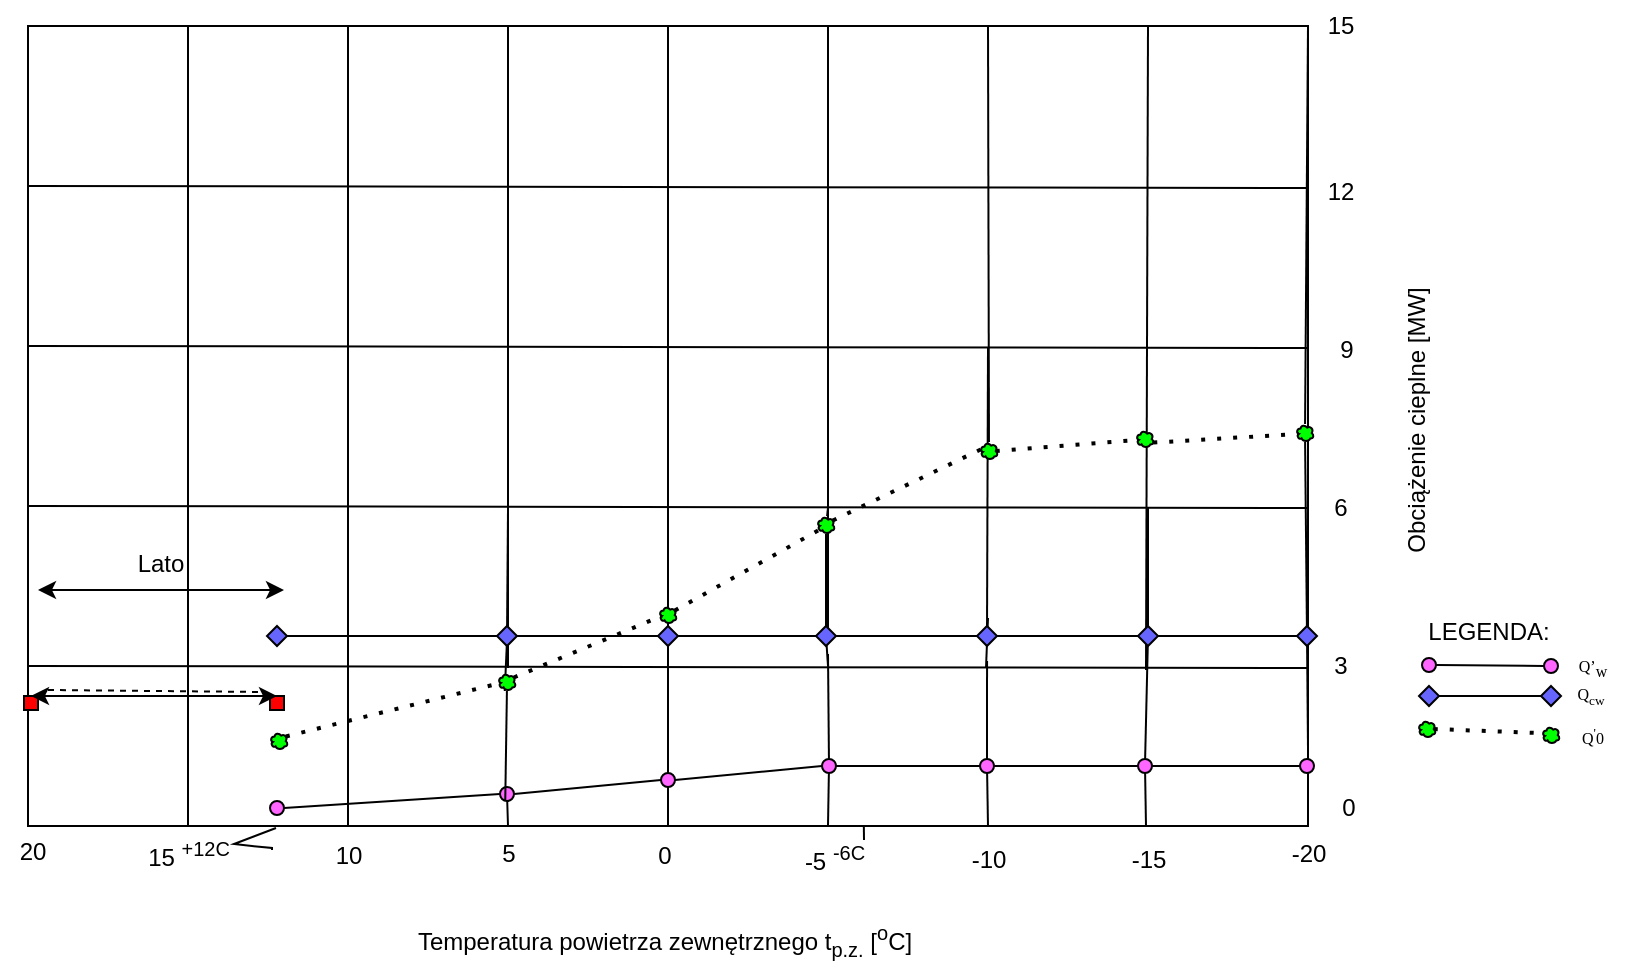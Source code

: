 <mxfile version="21.2.7" type="github">
  <diagram name="Strona-1" id="-JRYBfW9juQkN7pyR8Eu">
    <mxGraphModel dx="1304" dy="720" grid="0" gridSize="10" guides="1" tooltips="1" connect="1" arrows="1" fold="1" page="0" pageScale="1" pageWidth="827" pageHeight="1169" math="0" shadow="0">
      <root>
        <mxCell id="0" />
        <mxCell id="1" parent="0" />
        <mxCell id="MihT_ITXCzOCBIPoqSRt-7" value="" style="rounded=0;whiteSpace=wrap;html=1;" parent="1" vertex="1">
          <mxGeometry x="40" y="40" width="640" height="400" as="geometry" />
        </mxCell>
        <mxCell id="MihT_ITXCzOCBIPoqSRt-12" value="" style="endArrow=none;html=1;rounded=0;" parent="1" edge="1">
          <mxGeometry width="50" height="50" relative="1" as="geometry">
            <mxPoint x="120" y="440" as="sourcePoint" />
            <mxPoint x="120" y="40" as="targetPoint" />
          </mxGeometry>
        </mxCell>
        <mxCell id="MihT_ITXCzOCBIPoqSRt-13" value="" style="endArrow=none;html=1;rounded=0;entryX=0.101;entryY=-0.008;entryDx=0;entryDy=0;entryPerimeter=0;exitX=0.25;exitY=1.001;exitDx=0;exitDy=0;exitPerimeter=0;" parent="1" edge="1" source="MihT_ITXCzOCBIPoqSRt-7">
          <mxGeometry width="50" height="50" relative="1" as="geometry">
            <mxPoint x="200" y="450" as="sourcePoint" />
            <mxPoint x="200" y="40" as="targetPoint" />
          </mxGeometry>
        </mxCell>
        <mxCell id="MihT_ITXCzOCBIPoqSRt-14" value="" style="endArrow=none;html=1;rounded=0;entryX=0.101;entryY=-0.008;entryDx=0;entryDy=0;entryPerimeter=0;" parent="1" edge="1">
          <mxGeometry width="50" height="50" relative="1" as="geometry">
            <mxPoint x="280" y="361" as="sourcePoint" />
            <mxPoint x="280" y="40" as="targetPoint" />
          </mxGeometry>
        </mxCell>
        <mxCell id="MihT_ITXCzOCBIPoqSRt-15" value="" style="endArrow=none;html=1;rounded=0;entryX=0.101;entryY=-0.008;entryDx=0;entryDy=0;entryPerimeter=0;" parent="1" edge="1">
          <mxGeometry width="50" height="50" relative="1" as="geometry">
            <mxPoint x="360" y="342" as="sourcePoint" />
            <mxPoint x="360" y="40" as="targetPoint" />
          </mxGeometry>
        </mxCell>
        <mxCell id="MihT_ITXCzOCBIPoqSRt-16" value="" style="endArrow=none;html=1;rounded=0;entryX=0.101;entryY=-0.008;entryDx=0;entryDy=0;entryPerimeter=0;" parent="1" edge="1">
          <mxGeometry width="50" height="50" relative="1" as="geometry">
            <mxPoint x="440" y="344" as="sourcePoint" />
            <mxPoint x="440" y="40" as="targetPoint" />
          </mxGeometry>
        </mxCell>
        <mxCell id="MihT_ITXCzOCBIPoqSRt-17" value="" style="endArrow=none;html=1;rounded=0;entryX=0.101;entryY=-0.008;entryDx=0;entryDy=0;entryPerimeter=0;" parent="1" edge="1" source="jz41itDfaZis0rMnbhZA-111">
          <mxGeometry width="50" height="50" relative="1" as="geometry">
            <mxPoint x="519" y="361" as="sourcePoint" />
            <mxPoint x="520" y="40" as="targetPoint" />
          </mxGeometry>
        </mxCell>
        <mxCell id="MihT_ITXCzOCBIPoqSRt-18" value="" style="endArrow=none;html=1;rounded=0;entryX=0.875;entryY=0;entryDx=0;entryDy=0;entryPerimeter=0;" parent="1" edge="1" target="MihT_ITXCzOCBIPoqSRt-7">
          <mxGeometry width="50" height="50" relative="1" as="geometry">
            <mxPoint x="599" y="362" as="sourcePoint" />
            <mxPoint x="600" y="37" as="targetPoint" />
          </mxGeometry>
        </mxCell>
        <mxCell id="MihT_ITXCzOCBIPoqSRt-19" value="" style="endArrow=none;html=1;rounded=0;" parent="1" edge="1" source="jz41itDfaZis0rMnbhZA-108">
          <mxGeometry width="50" height="50" relative="1" as="geometry">
            <mxPoint x="680" y="401.5" as="sourcePoint" />
            <mxPoint x="680" y="40" as="targetPoint" />
          </mxGeometry>
        </mxCell>
        <mxCell id="MihT_ITXCzOCBIPoqSRt-21" value="" style="endArrow=none;html=1;rounded=0;exitX=-0.003;exitY=0.775;exitDx=0;exitDy=0;exitPerimeter=0;" parent="1" edge="1">
          <mxGeometry width="50" height="50" relative="1" as="geometry">
            <mxPoint x="40" y="280" as="sourcePoint" />
            <mxPoint x="680" y="281" as="targetPoint" />
          </mxGeometry>
        </mxCell>
        <mxCell id="MihT_ITXCzOCBIPoqSRt-22" value="" style="endArrow=none;html=1;rounded=0;exitX=-0.003;exitY=0.775;exitDx=0;exitDy=0;exitPerimeter=0;" parent="1" edge="1">
          <mxGeometry width="50" height="50" relative="1" as="geometry">
            <mxPoint x="40" y="200" as="sourcePoint" />
            <mxPoint x="680" y="201" as="targetPoint" />
          </mxGeometry>
        </mxCell>
        <mxCell id="MihT_ITXCzOCBIPoqSRt-23" value="" style="endArrow=none;html=1;rounded=0;exitX=-0.003;exitY=0.775;exitDx=0;exitDy=0;exitPerimeter=0;" parent="1" edge="1">
          <mxGeometry width="50" height="50" relative="1" as="geometry">
            <mxPoint x="40" y="120" as="sourcePoint" />
            <mxPoint x="680" y="121" as="targetPoint" />
          </mxGeometry>
        </mxCell>
        <mxCell id="MihT_ITXCzOCBIPoqSRt-24" value="" style="endArrow=none;html=1;rounded=0;exitX=-0.003;exitY=0.775;exitDx=0;exitDy=0;exitPerimeter=0;" parent="1" edge="1">
          <mxGeometry width="50" height="50" relative="1" as="geometry">
            <mxPoint x="40" y="360" as="sourcePoint" />
            <mxPoint x="680" y="361" as="targetPoint" />
          </mxGeometry>
        </mxCell>
        <mxCell id="jz41itDfaZis0rMnbhZA-1" value="20" style="text;html=1;align=center;verticalAlign=middle;resizable=0;points=[];autosize=1;strokeColor=none;fillColor=none;" vertex="1" parent="1">
          <mxGeometry x="26" y="440" width="31" height="26" as="geometry" />
        </mxCell>
        <mxCell id="jz41itDfaZis0rMnbhZA-2" value="15 &lt;sup&gt;+12C&lt;/sup&gt;" style="text;html=1;align=center;verticalAlign=middle;resizable=0;points=[];autosize=1;strokeColor=none;fillColor=none;" vertex="1" parent="1">
          <mxGeometry x="90" y="439" width="59" height="29" as="geometry" />
        </mxCell>
        <mxCell id="jz41itDfaZis0rMnbhZA-3" value="10" style="text;html=1;align=center;verticalAlign=middle;resizable=0;points=[];autosize=1;strokeColor=none;fillColor=none;" vertex="1" parent="1">
          <mxGeometry x="184" y="442" width="31" height="26" as="geometry" />
        </mxCell>
        <mxCell id="jz41itDfaZis0rMnbhZA-4" value="5" style="text;html=1;align=center;verticalAlign=middle;resizable=0;points=[];autosize=1;strokeColor=none;fillColor=none;" vertex="1" parent="1">
          <mxGeometry x="267" y="440.5" width="25" height="26" as="geometry" />
        </mxCell>
        <mxCell id="jz41itDfaZis0rMnbhZA-5" value="0" style="text;html=1;align=center;verticalAlign=middle;resizable=0;points=[];autosize=1;strokeColor=none;fillColor=none;" vertex="1" parent="1">
          <mxGeometry x="345" y="442" width="25" height="26" as="geometry" />
        </mxCell>
        <mxCell id="jz41itDfaZis0rMnbhZA-6" value="-5 &lt;sup&gt;-6C&lt;/sup&gt;" style="text;html=1;align=center;verticalAlign=middle;resizable=0;points=[];autosize=1;strokeColor=none;fillColor=none;" vertex="1" parent="1">
          <mxGeometry x="419" y="441" width="48" height="29" as="geometry" />
        </mxCell>
        <mxCell id="jz41itDfaZis0rMnbhZA-7" value="-10" style="text;html=1;align=center;verticalAlign=middle;resizable=0;points=[];autosize=1;strokeColor=none;fillColor=none;" vertex="1" parent="1">
          <mxGeometry x="502" y="444" width="35" height="26" as="geometry" />
        </mxCell>
        <mxCell id="jz41itDfaZis0rMnbhZA-8" value="-15" style="text;html=1;align=center;verticalAlign=middle;resizable=0;points=[];autosize=1;strokeColor=none;fillColor=none;" vertex="1" parent="1">
          <mxGeometry x="582" y="443.5" width="35" height="26" as="geometry" />
        </mxCell>
        <mxCell id="jz41itDfaZis0rMnbhZA-9" value="-20" style="text;html=1;align=center;verticalAlign=middle;resizable=0;points=[];autosize=1;strokeColor=none;fillColor=none;" vertex="1" parent="1">
          <mxGeometry x="662" y="441" width="35" height="26" as="geometry" />
        </mxCell>
        <mxCell id="jz41itDfaZis0rMnbhZA-10" value="0" style="text;html=1;align=center;verticalAlign=middle;resizable=0;points=[];autosize=1;strokeColor=none;fillColor=none;" vertex="1" parent="1">
          <mxGeometry x="687" y="418" width="25" height="26" as="geometry" />
        </mxCell>
        <mxCell id="jz41itDfaZis0rMnbhZA-11" value="3" style="text;html=1;align=center;verticalAlign=middle;resizable=0;points=[];autosize=1;strokeColor=none;fillColor=none;" vertex="1" parent="1">
          <mxGeometry x="683" y="347" width="25" height="26" as="geometry" />
        </mxCell>
        <mxCell id="jz41itDfaZis0rMnbhZA-12" value="15" style="text;html=1;align=center;verticalAlign=middle;resizable=0;points=[];autosize=1;strokeColor=none;fillColor=none;" vertex="1" parent="1">
          <mxGeometry x="680" y="27" width="31" height="26" as="geometry" />
        </mxCell>
        <mxCell id="jz41itDfaZis0rMnbhZA-13" value="12" style="text;html=1;align=center;verticalAlign=middle;resizable=0;points=[];autosize=1;strokeColor=none;fillColor=none;" vertex="1" parent="1">
          <mxGeometry x="680" y="110" width="31" height="26" as="geometry" />
        </mxCell>
        <mxCell id="jz41itDfaZis0rMnbhZA-14" value="6" style="text;html=1;align=center;verticalAlign=middle;resizable=0;points=[];autosize=1;strokeColor=none;fillColor=none;" vertex="1" parent="1">
          <mxGeometry x="683" y="268" width="25" height="26" as="geometry" />
        </mxCell>
        <mxCell id="jz41itDfaZis0rMnbhZA-15" value="9" style="text;html=1;align=center;verticalAlign=middle;resizable=0;points=[];autosize=1;strokeColor=none;fillColor=none;" vertex="1" parent="1">
          <mxGeometry x="686" y="189" width="25" height="26" as="geometry" />
        </mxCell>
        <mxCell id="jz41itDfaZis0rMnbhZA-16" value="Temperatura powietrza zewnętrznego t&lt;sub&gt;p.z.&lt;/sub&gt;&amp;nbsp;[&lt;sup&gt;o&lt;/sup&gt;C]" style="text;html=1;align=center;verticalAlign=middle;resizable=0;points=[];autosize=1;strokeColor=none;fillColor=none;" vertex="1" parent="1">
          <mxGeometry x="225" y="482" width="265" height="32" as="geometry" />
        </mxCell>
        <mxCell id="jz41itDfaZis0rMnbhZA-17" value="Obciążenie cieplne [MW]" style="text;html=1;align=center;verticalAlign=middle;resizable=0;points=[];autosize=1;strokeColor=none;fillColor=none;rotation=270;" vertex="1" parent="1">
          <mxGeometry x="659" y="225" width="151" height="26" as="geometry" />
        </mxCell>
        <mxCell id="jz41itDfaZis0rMnbhZA-18" value="" style="whiteSpace=wrap;html=1;aspect=fixed;fillColor=#FF0000;" vertex="1" parent="1">
          <mxGeometry x="38" y="375" width="7" height="7" as="geometry" />
        </mxCell>
        <mxCell id="jz41itDfaZis0rMnbhZA-19" value="" style="whiteSpace=wrap;html=1;aspect=fixed;fillColor=#FF0000;" vertex="1" parent="1">
          <mxGeometry x="161" y="375" width="7" height="7" as="geometry" />
        </mxCell>
        <mxCell id="jz41itDfaZis0rMnbhZA-20" value="" style="ellipse;whiteSpace=wrap;html=1;aspect=fixed;fillColor=#FF66FF;" vertex="1" parent="1">
          <mxGeometry x="161" y="427.5" width="7" height="7" as="geometry" />
        </mxCell>
        <mxCell id="jz41itDfaZis0rMnbhZA-22" value="" style="endArrow=none;html=1;rounded=0;" edge="1" parent="1" source="jz41itDfaZis0rMnbhZA-88">
          <mxGeometry width="50" height="50" relative="1" as="geometry">
            <mxPoint x="280" y="359" as="sourcePoint" />
            <mxPoint x="280" y="282" as="targetPoint" />
          </mxGeometry>
        </mxCell>
        <mxCell id="jz41itDfaZis0rMnbhZA-24" value="" style="endArrow=none;html=1;rounded=0;" edge="1" parent="1" source="jz41itDfaZis0rMnbhZA-115">
          <mxGeometry width="50" height="50" relative="1" as="geometry">
            <mxPoint x="360" y="355" as="sourcePoint" />
            <mxPoint x="360" y="279" as="targetPoint" />
          </mxGeometry>
        </mxCell>
        <mxCell id="jz41itDfaZis0rMnbhZA-26" value="" style="endArrow=none;html=1;rounded=0;" edge="1" parent="1" source="jz41itDfaZis0rMnbhZA-113">
          <mxGeometry width="50" height="50" relative="1" as="geometry">
            <mxPoint x="440" y="360" as="sourcePoint" />
            <mxPoint x="440" y="281" as="targetPoint" />
          </mxGeometry>
        </mxCell>
        <mxCell id="jz41itDfaZis0rMnbhZA-30" value="" style="endArrow=none;html=1;rounded=0;" edge="1" parent="1" source="jz41itDfaZis0rMnbhZA-80">
          <mxGeometry width="50" height="50" relative="1" as="geometry">
            <mxPoint x="599" y="440" as="sourcePoint" />
            <mxPoint x="600" y="281" as="targetPoint" />
          </mxGeometry>
        </mxCell>
        <mxCell id="jz41itDfaZis0rMnbhZA-31" value="" style="endArrow=none;html=1;rounded=0;exitX=0.375;exitY=1;exitDx=0;exitDy=0;exitPerimeter=0;" edge="1" parent="1" source="jz41itDfaZis0rMnbhZA-117">
          <mxGeometry width="50" height="50" relative="1" as="geometry">
            <mxPoint x="280" y="440" as="sourcePoint" />
            <mxPoint x="279.517" y="347.0" as="targetPoint" />
          </mxGeometry>
        </mxCell>
        <mxCell id="jz41itDfaZis0rMnbhZA-32" value="" style="endArrow=none;html=1;rounded=0;" edge="1" parent="1" source="jz41itDfaZis0rMnbhZA-42">
          <mxGeometry width="50" height="50" relative="1" as="geometry">
            <mxPoint x="520" y="440" as="sourcePoint" />
            <mxPoint x="519.52" y="357.5" as="targetPoint" />
          </mxGeometry>
        </mxCell>
        <mxCell id="jz41itDfaZis0rMnbhZA-33" value="" style="endArrow=none;html=1;rounded=0;" edge="1" parent="1" source="jz41itDfaZis0rMnbhZA-38">
          <mxGeometry width="50" height="50" relative="1" as="geometry">
            <mxPoint x="360" y="440" as="sourcePoint" />
            <mxPoint x="360" y="352" as="targetPoint" />
          </mxGeometry>
        </mxCell>
        <mxCell id="jz41itDfaZis0rMnbhZA-34" value="" style="endArrow=none;html=1;rounded=0;" edge="1" parent="1" source="jz41itDfaZis0rMnbhZA-40">
          <mxGeometry width="50" height="50" relative="1" as="geometry">
            <mxPoint x="440" y="440" as="sourcePoint" />
            <mxPoint x="440" y="354" as="targetPoint" />
          </mxGeometry>
        </mxCell>
        <mxCell id="jz41itDfaZis0rMnbhZA-37" value="" style="endArrow=none;html=1;rounded=0;exitX=0.375;exitY=1;exitDx=0;exitDy=0;exitPerimeter=0;" edge="1" parent="1" source="MihT_ITXCzOCBIPoqSRt-7" target="jz41itDfaZis0rMnbhZA-36">
          <mxGeometry width="50" height="50" relative="1" as="geometry">
            <mxPoint x="280" y="440" as="sourcePoint" />
            <mxPoint x="279.517" y="347.0" as="targetPoint" />
          </mxGeometry>
        </mxCell>
        <mxCell id="jz41itDfaZis0rMnbhZA-36" value="" style="ellipse;whiteSpace=wrap;html=1;aspect=fixed;fillColor=#FF66FF;" vertex="1" parent="1">
          <mxGeometry x="276" y="420.5" width="7" height="7" as="geometry" />
        </mxCell>
        <mxCell id="jz41itDfaZis0rMnbhZA-39" value="" style="endArrow=none;html=1;rounded=0;" edge="1" parent="1" target="jz41itDfaZis0rMnbhZA-38">
          <mxGeometry width="50" height="50" relative="1" as="geometry">
            <mxPoint x="360" y="440" as="sourcePoint" />
            <mxPoint x="360" y="352" as="targetPoint" />
          </mxGeometry>
        </mxCell>
        <mxCell id="jz41itDfaZis0rMnbhZA-38" value="" style="ellipse;whiteSpace=wrap;html=1;aspect=fixed;fillColor=#FF66FF;" vertex="1" parent="1">
          <mxGeometry x="356.5" y="413.5" width="7" height="7" as="geometry" />
        </mxCell>
        <mxCell id="jz41itDfaZis0rMnbhZA-41" value="" style="endArrow=none;html=1;rounded=0;" edge="1" parent="1" target="jz41itDfaZis0rMnbhZA-40">
          <mxGeometry width="50" height="50" relative="1" as="geometry">
            <mxPoint x="440" y="440" as="sourcePoint" />
            <mxPoint x="440" y="354" as="targetPoint" />
          </mxGeometry>
        </mxCell>
        <mxCell id="jz41itDfaZis0rMnbhZA-40" value="" style="ellipse;whiteSpace=wrap;html=1;aspect=fixed;fillColor=#FF66FF;" vertex="1" parent="1">
          <mxGeometry x="437" y="406.5" width="7" height="7" as="geometry" />
        </mxCell>
        <mxCell id="jz41itDfaZis0rMnbhZA-43" value="" style="endArrow=none;html=1;rounded=0;" edge="1" parent="1" target="jz41itDfaZis0rMnbhZA-42">
          <mxGeometry width="50" height="50" relative="1" as="geometry">
            <mxPoint x="520" y="440" as="sourcePoint" />
            <mxPoint x="519.52" y="357.5" as="targetPoint" />
          </mxGeometry>
        </mxCell>
        <mxCell id="jz41itDfaZis0rMnbhZA-42" value="" style="ellipse;whiteSpace=wrap;html=1;aspect=fixed;fillColor=#FF66FF;" vertex="1" parent="1">
          <mxGeometry x="516" y="406.5" width="7" height="7" as="geometry" />
        </mxCell>
        <mxCell id="jz41itDfaZis0rMnbhZA-45" value="" style="endArrow=none;html=1;rounded=0;" edge="1" parent="1" target="jz41itDfaZis0rMnbhZA-44">
          <mxGeometry width="50" height="50" relative="1" as="geometry">
            <mxPoint x="599" y="440" as="sourcePoint" />
            <mxPoint x="600" y="281" as="targetPoint" />
          </mxGeometry>
        </mxCell>
        <mxCell id="jz41itDfaZis0rMnbhZA-44" value="" style="ellipse;whiteSpace=wrap;html=1;aspect=fixed;fillColor=#FF66FF;" vertex="1" parent="1">
          <mxGeometry x="595" y="406.5" width="7" height="7" as="geometry" />
        </mxCell>
        <mxCell id="jz41itDfaZis0rMnbhZA-46" value="" style="endArrow=classic;startArrow=classic;html=1;rounded=0;exitX=0.5;exitY=0;exitDx=0;exitDy=0;entryX=0.5;entryY=0;entryDx=0;entryDy=0;" edge="1" parent="1" source="jz41itDfaZis0rMnbhZA-18" target="jz41itDfaZis0rMnbhZA-19">
          <mxGeometry width="50" height="50" relative="1" as="geometry">
            <mxPoint x="156" y="385" as="sourcePoint" />
            <mxPoint x="206" y="335" as="targetPoint" />
          </mxGeometry>
        </mxCell>
        <mxCell id="jz41itDfaZis0rMnbhZA-47" value="" style="endArrow=classic;startArrow=classic;html=1;rounded=0;exitX=0.5;exitY=0;exitDx=0;exitDy=0;entryX=0.5;entryY=0;entryDx=0;entryDy=0;" edge="1" parent="1">
          <mxGeometry width="50" height="50" relative="1" as="geometry">
            <mxPoint x="45" y="322" as="sourcePoint" />
            <mxPoint x="168" y="322" as="targetPoint" />
          </mxGeometry>
        </mxCell>
        <mxCell id="jz41itDfaZis0rMnbhZA-48" value="Lato" style="text;html=1;align=center;verticalAlign=middle;resizable=0;points=[];autosize=1;strokeColor=none;fillColor=none;" vertex="1" parent="1">
          <mxGeometry x="85" y="296" width="41" height="26" as="geometry" />
        </mxCell>
        <mxCell id="jz41itDfaZis0rMnbhZA-49" value="" style="endArrow=none;dashed=1;html=1;rounded=0;" edge="1" parent="1">
          <mxGeometry width="50" height="50" relative="1" as="geometry">
            <mxPoint x="50" y="372" as="sourcePoint" />
            <mxPoint x="158" y="373" as="targetPoint" />
          </mxGeometry>
        </mxCell>
        <mxCell id="jz41itDfaZis0rMnbhZA-51" value="" style="endArrow=none;html=1;rounded=0;entryX=0.653;entryY=1.001;entryDx=0;entryDy=0;entryPerimeter=0;" edge="1" parent="1" target="MihT_ITXCzOCBIPoqSRt-7">
          <mxGeometry width="50" height="50" relative="1" as="geometry">
            <mxPoint x="458" y="447" as="sourcePoint" />
            <mxPoint x="544.5" y="479" as="targetPoint" />
            <Array as="points">
              <mxPoint x="458" y="447" />
            </Array>
          </mxGeometry>
        </mxCell>
        <mxCell id="jz41itDfaZis0rMnbhZA-52" value="" style="endArrow=none;html=1;rounded=0;" edge="1" parent="1">
          <mxGeometry width="50" height="50" relative="1" as="geometry">
            <mxPoint x="162" y="451" as="sourcePoint" />
            <mxPoint x="164" y="441" as="targetPoint" />
            <Array as="points">
              <mxPoint x="162" y="452" />
              <mxPoint x="162" y="451" />
              <mxPoint x="152" y="450" />
              <mxPoint x="143" y="449" />
            </Array>
          </mxGeometry>
        </mxCell>
        <mxCell id="jz41itDfaZis0rMnbhZA-54" value="" style="endArrow=none;html=1;rounded=0;exitX=1;exitY=0.5;exitDx=0;exitDy=0;entryX=0;entryY=0.5;entryDx=0;entryDy=0;" edge="1" parent="1" source="jz41itDfaZis0rMnbhZA-20" target="jz41itDfaZis0rMnbhZA-36">
          <mxGeometry width="50" height="50" relative="1" as="geometry">
            <mxPoint x="213" y="401" as="sourcePoint" />
            <mxPoint x="263" y="351" as="targetPoint" />
          </mxGeometry>
        </mxCell>
        <mxCell id="jz41itDfaZis0rMnbhZA-55" value="" style="endArrow=none;html=1;rounded=0;exitX=1;exitY=0.5;exitDx=0;exitDy=0;entryX=0;entryY=0.5;entryDx=0;entryDy=0;" edge="1" parent="1" source="jz41itDfaZis0rMnbhZA-36" target="jz41itDfaZis0rMnbhZA-38">
          <mxGeometry width="50" height="50" relative="1" as="geometry">
            <mxPoint x="213" y="401" as="sourcePoint" />
            <mxPoint x="263" y="351" as="targetPoint" />
          </mxGeometry>
        </mxCell>
        <mxCell id="jz41itDfaZis0rMnbhZA-56" value="" style="endArrow=none;html=1;rounded=0;exitX=1;exitY=0.5;exitDx=0;exitDy=0;entryX=0;entryY=0.5;entryDx=0;entryDy=0;" edge="1" parent="1" source="jz41itDfaZis0rMnbhZA-38" target="jz41itDfaZis0rMnbhZA-40">
          <mxGeometry width="50" height="50" relative="1" as="geometry">
            <mxPoint x="350" y="384" as="sourcePoint" />
            <mxPoint x="400" y="334" as="targetPoint" />
          </mxGeometry>
        </mxCell>
        <mxCell id="jz41itDfaZis0rMnbhZA-57" value="" style="endArrow=none;html=1;rounded=0;exitX=1;exitY=0.5;exitDx=0;exitDy=0;entryX=0;entryY=0.5;entryDx=0;entryDy=0;" edge="1" parent="1" source="jz41itDfaZis0rMnbhZA-40" target="jz41itDfaZis0rMnbhZA-42">
          <mxGeometry width="50" height="50" relative="1" as="geometry">
            <mxPoint x="437" y="397" as="sourcePoint" />
            <mxPoint x="487" y="347" as="targetPoint" />
          </mxGeometry>
        </mxCell>
        <mxCell id="jz41itDfaZis0rMnbhZA-58" value="" style="ellipse;whiteSpace=wrap;html=1;aspect=fixed;fillColor=#FF66FF;" vertex="1" parent="1">
          <mxGeometry x="676" y="406.5" width="7" height="7" as="geometry" />
        </mxCell>
        <mxCell id="jz41itDfaZis0rMnbhZA-59" value="" style="endArrow=none;html=1;rounded=0;exitX=1;exitY=0.5;exitDx=0;exitDy=0;entryX=0;entryY=0.5;entryDx=0;entryDy=0;" edge="1" parent="1" source="jz41itDfaZis0rMnbhZA-42" target="jz41itDfaZis0rMnbhZA-44">
          <mxGeometry width="50" height="50" relative="1" as="geometry">
            <mxPoint x="517" y="379" as="sourcePoint" />
            <mxPoint x="567" y="329" as="targetPoint" />
          </mxGeometry>
        </mxCell>
        <mxCell id="jz41itDfaZis0rMnbhZA-60" value="" style="endArrow=none;html=1;rounded=0;exitX=1;exitY=0.5;exitDx=0;exitDy=0;entryX=0;entryY=0.5;entryDx=0;entryDy=0;" edge="1" parent="1" source="jz41itDfaZis0rMnbhZA-44" target="jz41itDfaZis0rMnbhZA-58">
          <mxGeometry width="50" height="50" relative="1" as="geometry">
            <mxPoint x="517" y="379" as="sourcePoint" />
            <mxPoint x="567" y="329" as="targetPoint" />
          </mxGeometry>
        </mxCell>
        <mxCell id="jz41itDfaZis0rMnbhZA-61" value="LEGENDA:" style="text;html=1;align=center;verticalAlign=middle;resizable=0;points=[];autosize=1;strokeColor=none;fillColor=none;" vertex="1" parent="1">
          <mxGeometry x="730" y="330" width="79" height="26" as="geometry" />
        </mxCell>
        <mxCell id="jz41itDfaZis0rMnbhZA-70" value="" style="ellipse;whiteSpace=wrap;html=1;aspect=fixed;fillColor=#FF66FF;" vertex="1" parent="1">
          <mxGeometry x="737" y="356" width="7" height="7" as="geometry" />
        </mxCell>
        <mxCell id="jz41itDfaZis0rMnbhZA-71" value="" style="ellipse;whiteSpace=wrap;html=1;aspect=fixed;fillColor=#FF66FF;" vertex="1" parent="1">
          <mxGeometry x="798" y="356.5" width="7" height="7" as="geometry" />
        </mxCell>
        <mxCell id="jz41itDfaZis0rMnbhZA-72" value="" style="endArrow=none;html=1;rounded=0;exitX=1;exitY=0.5;exitDx=0;exitDy=0;entryX=0;entryY=0.5;entryDx=0;entryDy=0;" edge="1" parent="1" source="jz41itDfaZis0rMnbhZA-70" target="jz41itDfaZis0rMnbhZA-71">
          <mxGeometry width="50" height="50" relative="1" as="geometry">
            <mxPoint x="697" y="425" as="sourcePoint" />
            <mxPoint x="747" y="375" as="targetPoint" />
          </mxGeometry>
        </mxCell>
        <mxCell id="jz41itDfaZis0rMnbhZA-73" value="&lt;span data-darkreader-inline-bgcolor=&quot;&quot; data-darkreader-inline-color=&quot;&quot; style=&quot;font-size: 8px; font-family: &amp;quot;Times New Roman&amp;quot;; color: rgb(0, 0, 0); background-color: transparent; font-variant-numeric: normal; font-variant-east-asian: normal; font-variant-alternates: normal; vertical-align: baseline; --darkreader-inline-color:#e8e6e3; --darkreader-inline-bgcolor:transparent;&quot;&gt;Q’&lt;/span&gt;&lt;span data-darkreader-inline-bgcolor=&quot;&quot; data-darkreader-inline-color=&quot;&quot; style=&quot;font-size: 8px; font-family: &amp;quot;Times New Roman&amp;quot;; color: rgb(0, 0, 0); background-color: transparent; font-variant-numeric: normal; font-variant-east-asian: normal; font-variant-alternates: normal; --darkreader-inline-color:#e8e6e3; --darkreader-inline-bgcolor:transparent;&quot;&gt;&lt;sub style=&quot;font-size: 8px;&quot;&gt;w&lt;/sub&gt;&lt;/span&gt;&lt;span id=&quot;docs-internal-guid-cf39cb7c-7fff-1831-65c1-8d7ece0f6080&quot; style=&quot;font-size: 8px;&quot;&gt;&lt;/span&gt;" style="text;html=1;align=center;verticalAlign=middle;resizable=0;points=[];autosize=1;strokeColor=none;fillColor=none;fontSize=8;" vertex="1" parent="1">
          <mxGeometry x="806" y="350" width="32" height="24" as="geometry" />
        </mxCell>
        <mxCell id="jz41itDfaZis0rMnbhZA-79" value="" style="endArrow=none;html=1;rounded=0;" edge="1" parent="1" target="jz41itDfaZis0rMnbhZA-78">
          <mxGeometry width="50" height="50" relative="1" as="geometry">
            <mxPoint x="680" y="401.5" as="sourcePoint" />
            <mxPoint x="680" y="40" as="targetPoint" />
          </mxGeometry>
        </mxCell>
        <mxCell id="jz41itDfaZis0rMnbhZA-78" value="" style="rhombus;whiteSpace=wrap;html=1;fillColor=#6666FF;" vertex="1" parent="1">
          <mxGeometry x="674.5" y="340" width="10" height="10" as="geometry" />
        </mxCell>
        <mxCell id="jz41itDfaZis0rMnbhZA-81" value="" style="endArrow=none;html=1;rounded=0;" edge="1" parent="1" source="jz41itDfaZis0rMnbhZA-44" target="jz41itDfaZis0rMnbhZA-80">
          <mxGeometry width="50" height="50" relative="1" as="geometry">
            <mxPoint x="599" y="407" as="sourcePoint" />
            <mxPoint x="600" y="281" as="targetPoint" />
          </mxGeometry>
        </mxCell>
        <mxCell id="jz41itDfaZis0rMnbhZA-80" value="" style="rhombus;whiteSpace=wrap;html=1;fillColor=#6666FF;" vertex="1" parent="1">
          <mxGeometry x="595" y="340" width="10" height="10" as="geometry" />
        </mxCell>
        <mxCell id="jz41itDfaZis0rMnbhZA-83" value="" style="endArrow=none;html=1;rounded=0;" edge="1" parent="1">
          <mxGeometry width="50" height="50" relative="1" as="geometry">
            <mxPoint x="519" y="361" as="sourcePoint" />
            <mxPoint x="520" y="336" as="targetPoint" />
          </mxGeometry>
        </mxCell>
        <mxCell id="jz41itDfaZis0rMnbhZA-82" value="" style="rhombus;whiteSpace=wrap;html=1;fillColor=#6666FF;" vertex="1" parent="1">
          <mxGeometry x="514.5" y="340" width="10" height="10" as="geometry" />
        </mxCell>
        <mxCell id="jz41itDfaZis0rMnbhZA-85" value="" style="endArrow=none;html=1;rounded=0;" edge="1" parent="1" target="jz41itDfaZis0rMnbhZA-84">
          <mxGeometry width="50" height="50" relative="1" as="geometry">
            <mxPoint x="440" y="360" as="sourcePoint" />
            <mxPoint x="440" y="281" as="targetPoint" />
          </mxGeometry>
        </mxCell>
        <mxCell id="jz41itDfaZis0rMnbhZA-84" value="" style="rhombus;whiteSpace=wrap;html=1;fillColor=#6666FF;" vertex="1" parent="1">
          <mxGeometry x="434" y="340" width="10" height="10" as="geometry" />
        </mxCell>
        <mxCell id="jz41itDfaZis0rMnbhZA-87" value="" style="endArrow=none;html=1;rounded=0;" edge="1" parent="1" target="jz41itDfaZis0rMnbhZA-86">
          <mxGeometry width="50" height="50" relative="1" as="geometry">
            <mxPoint x="360" y="355" as="sourcePoint" />
            <mxPoint x="360" y="279" as="targetPoint" />
          </mxGeometry>
        </mxCell>
        <mxCell id="jz41itDfaZis0rMnbhZA-86" value="" style="rhombus;whiteSpace=wrap;html=1;fillColor=#6666FF;" vertex="1" parent="1">
          <mxGeometry x="355" y="340" width="10" height="10" as="geometry" />
        </mxCell>
        <mxCell id="jz41itDfaZis0rMnbhZA-89" value="" style="endArrow=none;html=1;rounded=0;" edge="1" parent="1" target="jz41itDfaZis0rMnbhZA-88">
          <mxGeometry width="50" height="50" relative="1" as="geometry">
            <mxPoint x="280" y="359" as="sourcePoint" />
            <mxPoint x="280" y="282" as="targetPoint" />
          </mxGeometry>
        </mxCell>
        <mxCell id="jz41itDfaZis0rMnbhZA-88" value="" style="rhombus;whiteSpace=wrap;html=1;fillColor=#6666FF;" vertex="1" parent="1">
          <mxGeometry x="274.5" y="340" width="10" height="10" as="geometry" />
        </mxCell>
        <mxCell id="jz41itDfaZis0rMnbhZA-90" value="" style="rhombus;whiteSpace=wrap;html=1;fillColor=#6666FF;" vertex="1" parent="1">
          <mxGeometry x="159.5" y="340" width="10" height="10" as="geometry" />
        </mxCell>
        <mxCell id="jz41itDfaZis0rMnbhZA-91" value="" style="endArrow=none;html=1;rounded=0;exitX=1;exitY=0.5;exitDx=0;exitDy=0;entryX=0;entryY=0.5;entryDx=0;entryDy=0;" edge="1" parent="1" source="jz41itDfaZis0rMnbhZA-90" target="jz41itDfaZis0rMnbhZA-88">
          <mxGeometry width="50" height="50" relative="1" as="geometry">
            <mxPoint x="244" y="354" as="sourcePoint" />
            <mxPoint x="294" y="304" as="targetPoint" />
          </mxGeometry>
        </mxCell>
        <mxCell id="jz41itDfaZis0rMnbhZA-92" value="" style="endArrow=none;html=1;rounded=0;exitX=1;exitY=0.5;exitDx=0;exitDy=0;entryX=0;entryY=0.5;entryDx=0;entryDy=0;" edge="1" parent="1" source="jz41itDfaZis0rMnbhZA-88" target="jz41itDfaZis0rMnbhZA-86">
          <mxGeometry width="50" height="50" relative="1" as="geometry">
            <mxPoint x="244" y="354" as="sourcePoint" />
            <mxPoint x="294" y="304" as="targetPoint" />
          </mxGeometry>
        </mxCell>
        <mxCell id="jz41itDfaZis0rMnbhZA-93" value="" style="endArrow=none;html=1;rounded=0;exitX=1;exitY=0.5;exitDx=0;exitDy=0;entryX=0;entryY=0.5;entryDx=0;entryDy=0;" edge="1" parent="1" source="jz41itDfaZis0rMnbhZA-86" target="jz41itDfaZis0rMnbhZA-84">
          <mxGeometry width="50" height="50" relative="1" as="geometry">
            <mxPoint x="430" y="343" as="sourcePoint" />
            <mxPoint x="480" y="293" as="targetPoint" />
          </mxGeometry>
        </mxCell>
        <mxCell id="jz41itDfaZis0rMnbhZA-94" value="" style="endArrow=none;html=1;rounded=0;exitX=1;exitY=0.5;exitDx=0;exitDy=0;entryX=0;entryY=0.5;entryDx=0;entryDy=0;" edge="1" parent="1" source="jz41itDfaZis0rMnbhZA-84" target="jz41itDfaZis0rMnbhZA-82">
          <mxGeometry width="50" height="50" relative="1" as="geometry">
            <mxPoint x="430" y="343" as="sourcePoint" />
            <mxPoint x="480" y="293" as="targetPoint" />
          </mxGeometry>
        </mxCell>
        <mxCell id="jz41itDfaZis0rMnbhZA-95" value="" style="endArrow=none;html=1;rounded=0;exitX=1;exitY=0.5;exitDx=0;exitDy=0;entryX=0;entryY=0.5;entryDx=0;entryDy=0;" edge="1" parent="1" source="jz41itDfaZis0rMnbhZA-82" target="jz41itDfaZis0rMnbhZA-80">
          <mxGeometry width="50" height="50" relative="1" as="geometry">
            <mxPoint x="483" y="278" as="sourcePoint" />
            <mxPoint x="533" y="228" as="targetPoint" />
          </mxGeometry>
        </mxCell>
        <mxCell id="jz41itDfaZis0rMnbhZA-97" value="" style="endArrow=none;html=1;rounded=0;exitX=1;exitY=0.5;exitDx=0;exitDy=0;entryX=0;entryY=0.5;entryDx=0;entryDy=0;" edge="1" parent="1" source="jz41itDfaZis0rMnbhZA-80" target="jz41itDfaZis0rMnbhZA-78">
          <mxGeometry width="50" height="50" relative="1" as="geometry">
            <mxPoint x="483" y="278" as="sourcePoint" />
            <mxPoint x="533" y="228" as="targetPoint" />
          </mxGeometry>
        </mxCell>
        <mxCell id="jz41itDfaZis0rMnbhZA-98" value="" style="rhombus;whiteSpace=wrap;html=1;fillColor=#6666FF;" vertex="1" parent="1">
          <mxGeometry x="735.5" y="370" width="10" height="10" as="geometry" />
        </mxCell>
        <mxCell id="jz41itDfaZis0rMnbhZA-99" value="" style="rhombus;whiteSpace=wrap;html=1;fillColor=#6666FF;" vertex="1" parent="1">
          <mxGeometry x="796.5" y="370" width="10" height="10" as="geometry" />
        </mxCell>
        <mxCell id="jz41itDfaZis0rMnbhZA-100" value="" style="endArrow=none;html=1;rounded=0;exitX=1;exitY=0.5;exitDx=0;exitDy=0;entryX=0;entryY=0.5;entryDx=0;entryDy=0;" edge="1" parent="1" source="jz41itDfaZis0rMnbhZA-98" target="jz41itDfaZis0rMnbhZA-99">
          <mxGeometry width="50" height="50" relative="1" as="geometry">
            <mxPoint x="624" y="351" as="sourcePoint" />
            <mxPoint x="674" y="301" as="targetPoint" />
          </mxGeometry>
        </mxCell>
        <mxCell id="jz41itDfaZis0rMnbhZA-101" value="&lt;font face=&quot;Times New Roman&quot;&gt;Q&lt;sub&gt;cw&lt;/sub&gt;&lt;/font&gt;" style="text;html=1;align=center;verticalAlign=middle;resizable=0;points=[];autosize=1;strokeColor=none;fillColor=none;fontSize=8;" vertex="1" parent="1">
          <mxGeometry x="805" y="363" width="32" height="24" as="geometry" />
        </mxCell>
        <mxCell id="jz41itDfaZis0rMnbhZA-104" value="" style="ellipse;shape=cloud;whiteSpace=wrap;html=1;fillColor=#00FF00;" vertex="1" parent="1">
          <mxGeometry x="735" y="387" width="9" height="9" as="geometry" />
        </mxCell>
        <mxCell id="jz41itDfaZis0rMnbhZA-105" value="" style="ellipse;shape=cloud;whiteSpace=wrap;html=1;fillColor=#00FF00;" vertex="1" parent="1">
          <mxGeometry x="797" y="390" width="9" height="9" as="geometry" />
        </mxCell>
        <mxCell id="jz41itDfaZis0rMnbhZA-106" value="" style="endArrow=none;dashed=1;html=1;dashPattern=1 3;strokeWidth=2;rounded=0;exitX=0.875;exitY=0.5;exitDx=0;exitDy=0;exitPerimeter=0;entryX=0.07;entryY=0.4;entryDx=0;entryDy=0;entryPerimeter=0;" edge="1" parent="1" source="jz41itDfaZis0rMnbhZA-104" target="jz41itDfaZis0rMnbhZA-105">
          <mxGeometry width="50" height="50" relative="1" as="geometry">
            <mxPoint x="686" y="423" as="sourcePoint" />
            <mxPoint x="736" y="373" as="targetPoint" />
          </mxGeometry>
        </mxCell>
        <mxCell id="jz41itDfaZis0rMnbhZA-107" value="&lt;font face=&quot;Times New Roman&quot;&gt;Q&lt;sup&gt;&#39;&lt;/sup&gt;0&lt;/font&gt;" style="text;html=1;align=center;verticalAlign=middle;resizable=0;points=[];autosize=1;strokeColor=none;fillColor=none;fontSize=8;" vertex="1" parent="1">
          <mxGeometry x="807" y="382.5" width="29" height="24" as="geometry" />
        </mxCell>
        <mxCell id="jz41itDfaZis0rMnbhZA-109" value="" style="endArrow=none;html=1;rounded=0;" edge="1" parent="1" source="jz41itDfaZis0rMnbhZA-78" target="jz41itDfaZis0rMnbhZA-108">
          <mxGeometry width="50" height="50" relative="1" as="geometry">
            <mxPoint x="680" y="340" as="sourcePoint" />
            <mxPoint x="680" y="40" as="targetPoint" />
          </mxGeometry>
        </mxCell>
        <mxCell id="jz41itDfaZis0rMnbhZA-108" value="" style="ellipse;shape=cloud;whiteSpace=wrap;html=1;fillColor=#00FF00;" vertex="1" parent="1">
          <mxGeometry x="674" y="239" width="9" height="9" as="geometry" />
        </mxCell>
        <mxCell id="jz41itDfaZis0rMnbhZA-110" value="" style="ellipse;shape=cloud;whiteSpace=wrap;html=1;fillColor=#00FF00;" vertex="1" parent="1">
          <mxGeometry x="594" y="242" width="9" height="9" as="geometry" />
        </mxCell>
        <mxCell id="jz41itDfaZis0rMnbhZA-112" value="" style="endArrow=none;html=1;rounded=0;" edge="1" parent="1" source="jz41itDfaZis0rMnbhZA-82">
          <mxGeometry width="50" height="50" relative="1" as="geometry">
            <mxPoint x="520" y="340" as="sourcePoint" />
            <mxPoint x="520" y="201" as="targetPoint" />
          </mxGeometry>
        </mxCell>
        <mxCell id="jz41itDfaZis0rMnbhZA-111" value="" style="ellipse;shape=cloud;whiteSpace=wrap;html=1;fillColor=#00FF00;" vertex="1" parent="1">
          <mxGeometry x="516" y="248" width="9" height="9" as="geometry" />
        </mxCell>
        <mxCell id="jz41itDfaZis0rMnbhZA-114" value="" style="endArrow=none;html=1;rounded=0;" edge="1" parent="1" source="jz41itDfaZis0rMnbhZA-84" target="jz41itDfaZis0rMnbhZA-113">
          <mxGeometry width="50" height="50" relative="1" as="geometry">
            <mxPoint x="439" y="340" as="sourcePoint" />
            <mxPoint x="440" y="281" as="targetPoint" />
          </mxGeometry>
        </mxCell>
        <mxCell id="jz41itDfaZis0rMnbhZA-113" value="" style="ellipse;shape=cloud;whiteSpace=wrap;html=1;fillColor=#00FF00;" vertex="1" parent="1">
          <mxGeometry x="434.5" y="285" width="9" height="9" as="geometry" />
        </mxCell>
        <mxCell id="jz41itDfaZis0rMnbhZA-116" value="" style="endArrow=none;html=1;rounded=0;" edge="1" parent="1" source="jz41itDfaZis0rMnbhZA-86" target="jz41itDfaZis0rMnbhZA-115">
          <mxGeometry width="50" height="50" relative="1" as="geometry">
            <mxPoint x="360" y="340" as="sourcePoint" />
            <mxPoint x="360" y="279" as="targetPoint" />
          </mxGeometry>
        </mxCell>
        <mxCell id="jz41itDfaZis0rMnbhZA-115" value="" style="ellipse;shape=cloud;whiteSpace=wrap;html=1;fillColor=#00FF00;" vertex="1" parent="1">
          <mxGeometry x="355.5" y="330" width="9" height="9" as="geometry" />
        </mxCell>
        <mxCell id="jz41itDfaZis0rMnbhZA-118" value="" style="endArrow=none;html=1;rounded=0;exitX=0.375;exitY=1;exitDx=0;exitDy=0;exitPerimeter=0;" edge="1" parent="1" source="jz41itDfaZis0rMnbhZA-36" target="jz41itDfaZis0rMnbhZA-117">
          <mxGeometry width="50" height="50" relative="1" as="geometry">
            <mxPoint x="279" y="428" as="sourcePoint" />
            <mxPoint x="279.517" y="347.0" as="targetPoint" />
          </mxGeometry>
        </mxCell>
        <mxCell id="jz41itDfaZis0rMnbhZA-117" value="" style="ellipse;shape=cloud;whiteSpace=wrap;html=1;fillColor=#00FF00;" vertex="1" parent="1">
          <mxGeometry x="275" y="363.5" width="9" height="9" as="geometry" />
        </mxCell>
        <mxCell id="jz41itDfaZis0rMnbhZA-119" value="" style="ellipse;shape=cloud;whiteSpace=wrap;html=1;fillColor=#00FF00;" vertex="1" parent="1">
          <mxGeometry x="161" y="393" width="9" height="9" as="geometry" />
        </mxCell>
        <mxCell id="jz41itDfaZis0rMnbhZA-120" value="" style="endArrow=none;dashed=1;html=1;dashPattern=1 3;strokeWidth=2;rounded=0;exitX=0.88;exitY=0.25;exitDx=0;exitDy=0;exitPerimeter=0;entryX=0.16;entryY=0.55;entryDx=0;entryDy=0;entryPerimeter=0;" edge="1" parent="1" source="jz41itDfaZis0rMnbhZA-119" target="jz41itDfaZis0rMnbhZA-117">
          <mxGeometry width="50" height="50" relative="1" as="geometry">
            <mxPoint x="260" y="397" as="sourcePoint" />
            <mxPoint x="310" y="347" as="targetPoint" />
          </mxGeometry>
        </mxCell>
        <mxCell id="jz41itDfaZis0rMnbhZA-121" value="" style="endArrow=none;dashed=1;html=1;dashPattern=1 3;strokeWidth=2;rounded=0;exitX=0.88;exitY=0.25;exitDx=0;exitDy=0;exitPerimeter=0;entryX=0.16;entryY=0.55;entryDx=0;entryDy=0;entryPerimeter=0;" edge="1" parent="1" source="jz41itDfaZis0rMnbhZA-117" target="jz41itDfaZis0rMnbhZA-115">
          <mxGeometry width="50" height="50" relative="1" as="geometry">
            <mxPoint x="260" y="397" as="sourcePoint" />
            <mxPoint x="310" y="347" as="targetPoint" />
          </mxGeometry>
        </mxCell>
        <mxCell id="jz41itDfaZis0rMnbhZA-122" value="" style="endArrow=none;dashed=1;html=1;dashPattern=1 3;strokeWidth=2;rounded=0;exitX=0.88;exitY=0.25;exitDx=0;exitDy=0;exitPerimeter=0;entryX=0.13;entryY=0.77;entryDx=0;entryDy=0;entryPerimeter=0;" edge="1" parent="1" source="jz41itDfaZis0rMnbhZA-115" target="jz41itDfaZis0rMnbhZA-113">
          <mxGeometry width="50" height="50" relative="1" as="geometry">
            <mxPoint x="399" y="346" as="sourcePoint" />
            <mxPoint x="449" y="296" as="targetPoint" />
          </mxGeometry>
        </mxCell>
        <mxCell id="jz41itDfaZis0rMnbhZA-123" value="" style="endArrow=none;dashed=1;html=1;dashPattern=1 3;strokeWidth=2;rounded=0;exitX=0.88;exitY=0.25;exitDx=0;exitDy=0;exitPerimeter=0;entryX=0.07;entryY=0.4;entryDx=0;entryDy=0;entryPerimeter=0;" edge="1" parent="1" source="jz41itDfaZis0rMnbhZA-113" target="jz41itDfaZis0rMnbhZA-111">
          <mxGeometry width="50" height="50" relative="1" as="geometry">
            <mxPoint x="399" y="346" as="sourcePoint" />
            <mxPoint x="449" y="296" as="targetPoint" />
          </mxGeometry>
        </mxCell>
        <mxCell id="jz41itDfaZis0rMnbhZA-124" value="" style="endArrow=none;dashed=1;html=1;dashPattern=1 3;strokeWidth=2;rounded=0;exitX=0.875;exitY=0.5;exitDx=0;exitDy=0;exitPerimeter=0;entryX=0.16;entryY=0.55;entryDx=0;entryDy=0;entryPerimeter=0;" edge="1" parent="1" source="jz41itDfaZis0rMnbhZA-111" target="jz41itDfaZis0rMnbhZA-110">
          <mxGeometry width="50" height="50" relative="1" as="geometry">
            <mxPoint x="545" y="271" as="sourcePoint" />
            <mxPoint x="595" y="221" as="targetPoint" />
          </mxGeometry>
        </mxCell>
        <mxCell id="jz41itDfaZis0rMnbhZA-125" value="" style="endArrow=none;dashed=1;html=1;dashPattern=1 3;strokeWidth=2;rounded=0;entryX=0.16;entryY=0.55;entryDx=0;entryDy=0;entryPerimeter=0;exitX=0.96;exitY=0.7;exitDx=0;exitDy=0;exitPerimeter=0;" edge="1" parent="1" source="jz41itDfaZis0rMnbhZA-110" target="jz41itDfaZis0rMnbhZA-108">
          <mxGeometry width="50" height="50" relative="1" as="geometry">
            <mxPoint x="545" y="271" as="sourcePoint" />
            <mxPoint x="595" y="221" as="targetPoint" />
          </mxGeometry>
        </mxCell>
      </root>
    </mxGraphModel>
  </diagram>
</mxfile>
